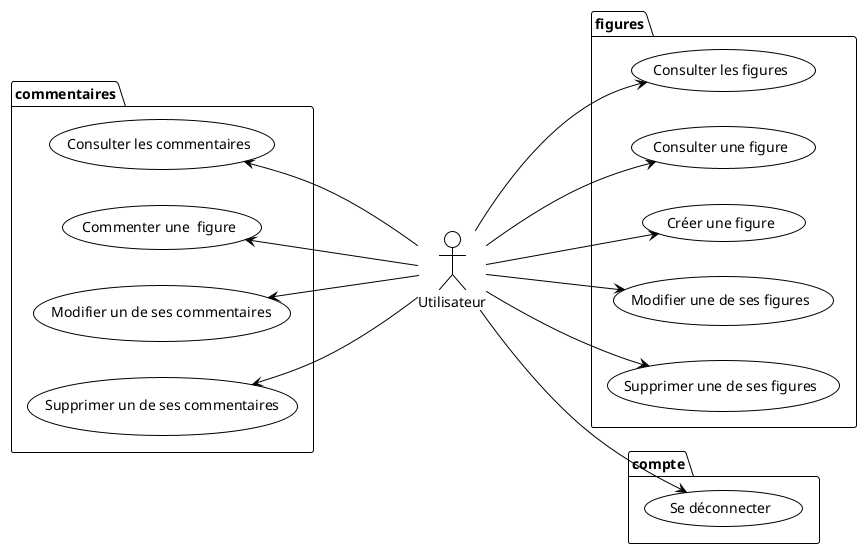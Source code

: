 @startuml

!theme plain
left to right direction

:Utilisateur:

package figures {
    Utilisateur ---> (Consulter les figures)
    Utilisateur ---> (Consulter une figure)
    Utilisateur ---> (Créer une figure)
    Utilisateur ---> (Modifier une de ses figures)
    Utilisateur ---> (Supprimer une de ses figures)
}

package commentaires {
    (Consulter les commentaires) <--- Utilisateur
    (Commenter une  figure) <--- Utilisateur
    (Modifier un de ses commentaires) <--- Utilisateur
    (Supprimer un de ses commentaires) <--- Utilisateur
}

package compte {
     Utilisateur ---> (Se déconnecter)
}


@enduml